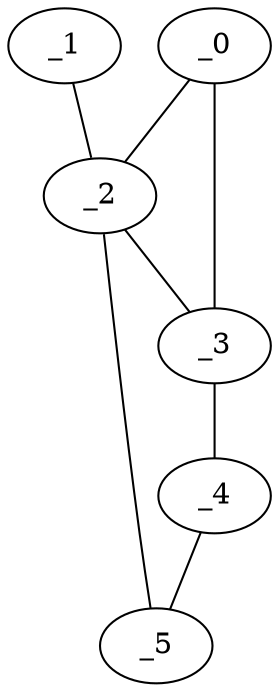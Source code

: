 graph EP1_0066 {
	_0	 [x="2.16938",
		y="2.66679"];
	_2	 [x="0.886877",
		y="0.769232"];
	_0 -- _2;
	_3	 [x="0.641636",
		y="2.76824"];
	_0 -- _3;
	_1	 [x="2.24175",
		y="1.36647"];
	_1 -- _2;
	_2 -- _3;
	_5	 [x="1.99105",
		y="1.81568"];
	_2 -- _5;
	_4	 [x="1.05218",
		y="2.44272"];
	_3 -- _4;
	_4 -- _5;
}
